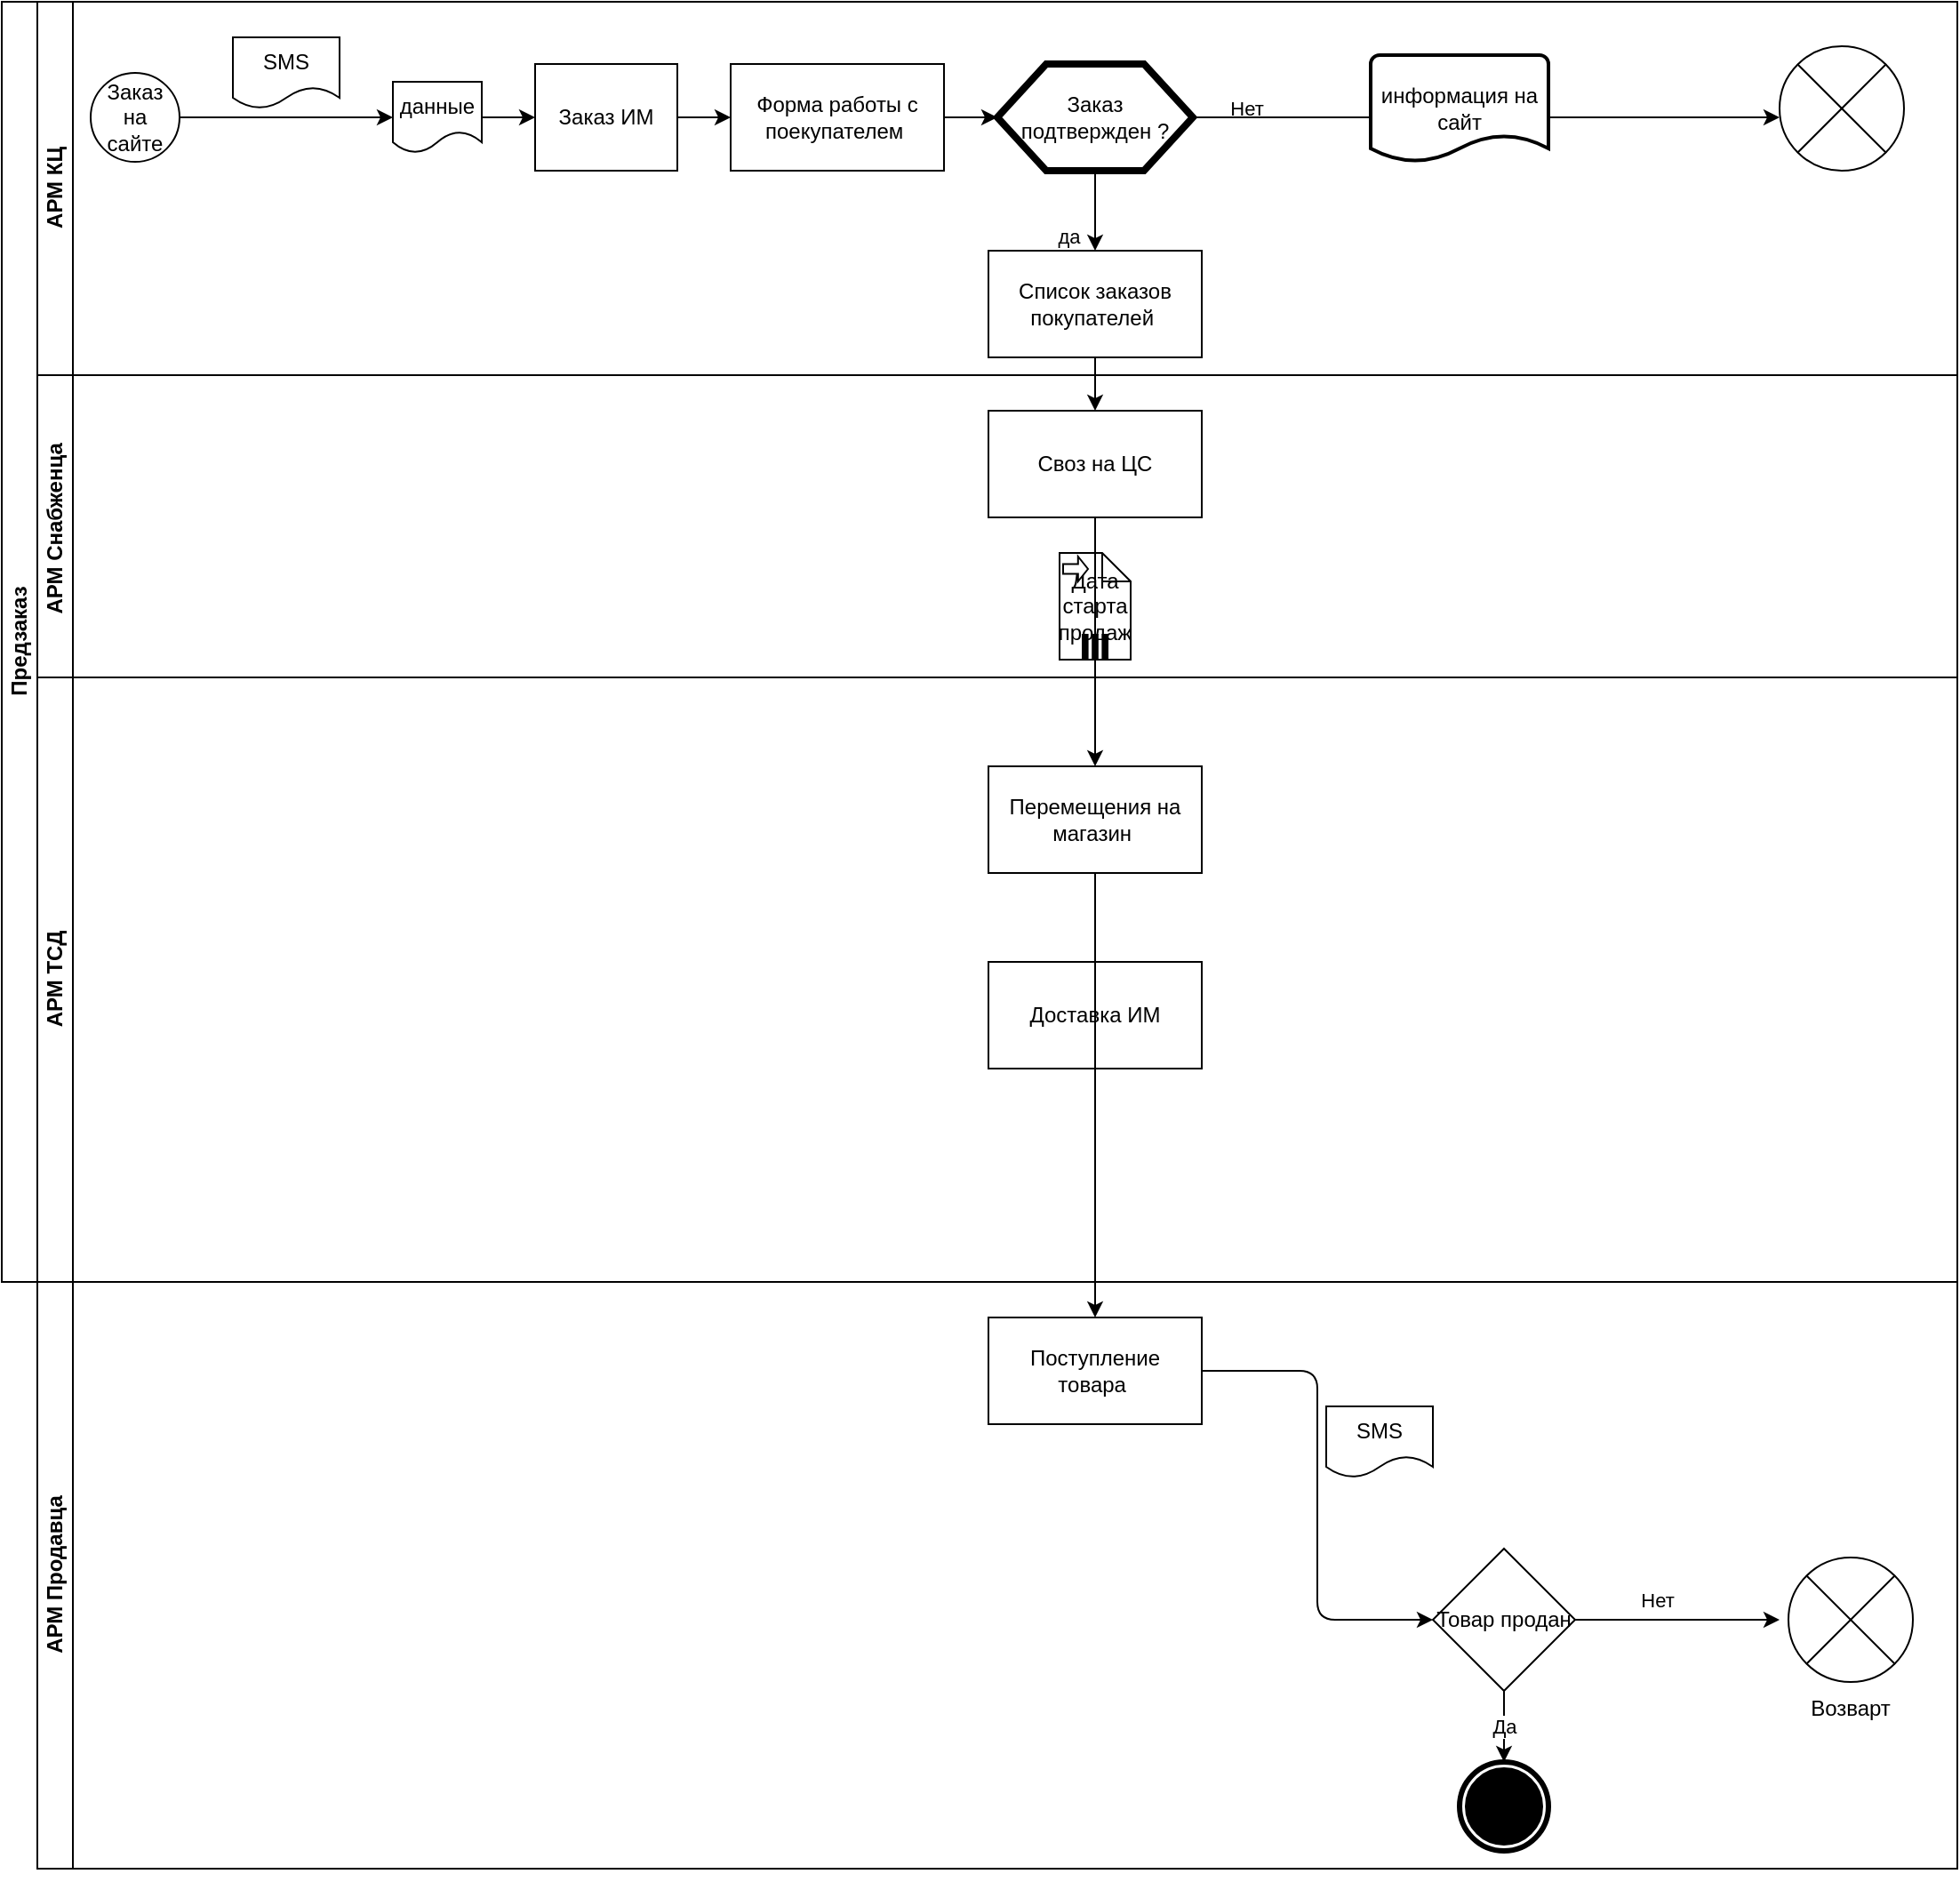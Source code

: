 <mxfile version="13.6.0" type="github"><diagram id="prtHgNgQTEPvFCAcTncT" name="Page-1"><mxGraphModel dx="1221" dy="587" grid="1" gridSize="10" guides="1" tooltips="1" connect="1" arrows="1" fold="1" page="1" pageScale="1" pageWidth="827" pageHeight="1169" math="0" shadow="0"><root><mxCell id="0"/><mxCell id="1" parent="0"/><mxCell id="dNxyNK7c78bLwvsdeMH5-19" value="Предзаказ&lt;br&gt;" style="swimlane;html=1;childLayout=stackLayout;resizeParent=1;resizeParentMax=0;horizontal=0;startSize=20;horizontalStack=0;" parent="1" vertex="1"><mxGeometry x="110" y="200" width="1100" height="720" as="geometry"><mxRectangle x="80" y="120" width="30" height="80" as="alternateBounds"/></mxGeometry></mxCell><mxCell id="dNxyNK7c78bLwvsdeMH5-20" value="АРМ КЦ" style="swimlane;html=1;startSize=20;horizontal=0;" parent="dNxyNK7c78bLwvsdeMH5-19" vertex="1"><mxGeometry x="20" width="1080" height="210" as="geometry"/></mxCell><mxCell id="dNxyNK7c78bLwvsdeMH5-25" value="" style="edgeStyle=orthogonalEdgeStyle;rounded=0;orthogonalLoop=1;jettySize=auto;html=1;" parent="dNxyNK7c78bLwvsdeMH5-20" source="l-QhswC7FGs499EKS-Dz-24" target="dNxyNK7c78bLwvsdeMH5-24" edge="1"><mxGeometry relative="1" as="geometry"/></mxCell><mxCell id="l-QhswC7FGs499EKS-Dz-10" value="да" style="edgeStyle=orthogonalEdgeStyle;rounded=0;orthogonalLoop=1;jettySize=auto;html=1;entryX=0.5;entryY=0;entryDx=0;entryDy=0;" parent="dNxyNK7c78bLwvsdeMH5-20" source="l-QhswC7FGs499EKS-Dz-3" target="l-QhswC7FGs499EKS-Dz-9" edge="1"><mxGeometry x="0.636" y="-15" relative="1" as="geometry"><mxPoint as="offset"/></mxGeometry></mxCell><mxCell id="zD6_iEBNzpCxgIYbJEHy-26" value="SMS" style="shape=document;whiteSpace=wrap;html=1;boundedLbl=1;rounded=0;sketch=0;" vertex="1" parent="dNxyNK7c78bLwvsdeMH5-20"><mxGeometry x="110" y="20" width="60" height="40" as="geometry"/></mxCell><mxCell id="dNxyNK7c78bLwvsdeMH5-24" value="Заказ ИМ" style="rounded=0;whiteSpace=wrap;html=1;fontFamily=Helvetica;fontSize=12;align=center;" parent="dNxyNK7c78bLwvsdeMH5-20" vertex="1"><mxGeometry x="280" y="35" width="80" height="60" as="geometry"/></mxCell><mxCell id="l-QhswC7FGs499EKS-Dz-3" value="Заказ подтвержден ?" style="shape=hexagon;html=1;whiteSpace=wrap;perimeter=hexagonPerimeter;strokeWidth=4;rounded=0;" parent="dNxyNK7c78bLwvsdeMH5-20" vertex="1"><mxGeometry x="540" y="35" width="110" height="60" as="geometry"/></mxCell><mxCell id="dNxyNK7c78bLwvsdeMH5-23" value="Заказ на сайте" style="ellipse;whiteSpace=wrap;html=1;" parent="dNxyNK7c78bLwvsdeMH5-20" vertex="1"><mxGeometry x="30" y="40" width="50" height="50" as="geometry"/></mxCell><mxCell id="l-QhswC7FGs499EKS-Dz-22" value="" style="endArrow=classic;html=1;entryX=0;entryY=0.5;entryDx=0;entryDy=0;" parent="dNxyNK7c78bLwvsdeMH5-20" source="l-QhswC7FGs499EKS-Dz-81" target="l-QhswC7FGs499EKS-Dz-3" edge="1"><mxGeometry width="50" height="50" relative="1" as="geometry"><mxPoint x="120" y="-5" as="sourcePoint"/><mxPoint x="470.711" y="185" as="targetPoint"/></mxGeometry></mxCell><mxCell id="l-QhswC7FGs499EKS-Dz-7" style="edgeStyle=orthogonalEdgeStyle;rounded=0;orthogonalLoop=1;jettySize=auto;html=1;exitX=1;exitY=0.5;exitDx=0;exitDy=0;entryX=0;entryY=0.5;entryDx=0;entryDy=0;" parent="dNxyNK7c78bLwvsdeMH5-20" edge="1"><mxGeometry relative="1" as="geometry"><mxPoint x="590" y="64.811" as="sourcePoint"/><mxPoint x="590" y="65" as="targetPoint"/></mxGeometry></mxCell><mxCell id="l-QhswC7FGs499EKS-Dz-8" value="Нет" style="edgeLabel;html=1;align=center;verticalAlign=middle;resizable=0;points=[];" parent="l-QhswC7FGs499EKS-Dz-7" vertex="1" connectable="0"><mxGeometry x="-0.205" y="1" relative="1" as="geometry"><mxPoint x="89" y="-4.81" as="offset"/></mxGeometry></mxCell><mxCell id="l-QhswC7FGs499EKS-Dz-82" value="" style="endArrow=classic;html=1;" parent="dNxyNK7c78bLwvsdeMH5-20" source="l-QhswC7FGs499EKS-Dz-3" edge="1"><mxGeometry width="50" height="50" relative="1" as="geometry"><mxPoint x="420" y="130" as="sourcePoint"/><mxPoint x="980" y="65" as="targetPoint"/></mxGeometry></mxCell><mxCell id="zD6_iEBNzpCxgIYbJEHy-1" value="" style="verticalLabelPosition=bottom;verticalAlign=top;html=1;shape=mxgraph.flowchart.or;" vertex="1" parent="dNxyNK7c78bLwvsdeMH5-20"><mxGeometry x="980" y="25" width="70" height="70" as="geometry"/></mxCell><mxCell id="l-QhswC7FGs499EKS-Dz-87" value="" style="endArrow=classic;html=1;entryX=0;entryY=0.5;entryDx=0;entryDy=0;" parent="dNxyNK7c78bLwvsdeMH5-20" source="dNxyNK7c78bLwvsdeMH5-24" target="l-QhswC7FGs499EKS-Dz-81" edge="1"><mxGeometry width="50" height="50" relative="1" as="geometry"><mxPoint x="360" y="255" as="sourcePoint"/><mxPoint x="560" y="255" as="targetPoint"/></mxGeometry></mxCell><mxCell id="zD6_iEBNzpCxgIYbJEHy-22" value="информация на сайт" style="strokeWidth=2;html=1;shape=mxgraph.flowchart.document2;whiteSpace=wrap;size=0.25;" vertex="1" parent="dNxyNK7c78bLwvsdeMH5-20"><mxGeometry x="750" y="30" width="100" height="60" as="geometry"/></mxCell><mxCell id="l-QhswC7FGs499EKS-Dz-81" value="Форма работы с поекупателем&amp;nbsp;" style="rounded=0;whiteSpace=wrap;html=1;sketch=0;" parent="dNxyNK7c78bLwvsdeMH5-20" vertex="1"><mxGeometry x="390" y="35" width="120" height="60" as="geometry"/></mxCell><mxCell id="l-QhswC7FGs499EKS-Dz-24" value="данные" style="shape=document;whiteSpace=wrap;html=1;boundedLbl=1;rounded=0;sketch=0;" parent="dNxyNK7c78bLwvsdeMH5-20" vertex="1"><mxGeometry x="200" y="45" width="50" height="40" as="geometry"/></mxCell><mxCell id="l-QhswC7FGs499EKS-Dz-9" value="Список заказов покупателей&amp;nbsp;" style="rounded=0;whiteSpace=wrap;html=1;" parent="dNxyNK7c78bLwvsdeMH5-20" vertex="1"><mxGeometry x="535" y="140" width="120" height="60" as="geometry"/></mxCell><mxCell id="zD6_iEBNzpCxgIYbJEHy-25" value="" style="edgeStyle=orthogonalEdgeStyle;rounded=0;orthogonalLoop=1;jettySize=auto;html=1;" edge="1" parent="dNxyNK7c78bLwvsdeMH5-20" source="dNxyNK7c78bLwvsdeMH5-23" target="l-QhswC7FGs499EKS-Dz-24"><mxGeometry relative="1" as="geometry"><mxPoint x="210" y="265.0" as="sourcePoint"/><mxPoint x="410" y="265.0" as="targetPoint"/></mxGeometry></mxCell><mxCell id="dNxyNK7c78bLwvsdeMH5-21" value="АРМ Снабженца&amp;nbsp;" style="swimlane;html=1;startSize=20;horizontal=0;" parent="dNxyNK7c78bLwvsdeMH5-19" vertex="1"><mxGeometry x="20" y="210" width="1080" height="170" as="geometry"/></mxCell><mxCell id="l-QhswC7FGs499EKS-Dz-12" value="Своз на ЦС" style="whiteSpace=wrap;html=1;rounded=0;" parent="dNxyNK7c78bLwvsdeMH5-21" vertex="1"><mxGeometry x="535" y="20" width="120" height="60" as="geometry"/></mxCell><mxCell id="l-QhswC7FGs499EKS-Dz-88" value="Дата старта продаж" style="shape=note;whiteSpace=wrap;size=16;html=1;dropTarget=0;rounded=0;sketch=0;" parent="dNxyNK7c78bLwvsdeMH5-21" vertex="1"><mxGeometry x="575" y="100" width="40" height="60" as="geometry"/></mxCell><mxCell id="l-QhswC7FGs499EKS-Dz-89" value="" style="html=1;shape=singleArrow;arrowWidth=0.4;arrowSize=0.4;outlineConnect=0;" parent="l-QhswC7FGs499EKS-Dz-88" vertex="1"><mxGeometry width="14" height="14" relative="1" as="geometry"><mxPoint x="2" y="2" as="offset"/></mxGeometry></mxCell><mxCell id="l-QhswC7FGs499EKS-Dz-90" value="" style="html=1;whiteSpace=wrap;shape=parallelMarker;outlineConnect=0;" parent="l-QhswC7FGs499EKS-Dz-88" vertex="1"><mxGeometry x="0.5" y="1" width="14" height="14" relative="1" as="geometry"><mxPoint x="-7" y="-14" as="offset"/></mxGeometry></mxCell><mxCell id="l-QhswC7FGs499EKS-Dz-13" value="" style="edgeStyle=orthogonalEdgeStyle;rounded=0;orthogonalLoop=1;jettySize=auto;html=1;" parent="dNxyNK7c78bLwvsdeMH5-19" source="l-QhswC7FGs499EKS-Dz-9" target="l-QhswC7FGs499EKS-Dz-12" edge="1"><mxGeometry relative="1" as="geometry"/></mxCell><mxCell id="l-QhswC7FGs499EKS-Dz-15" value="" style="edgeStyle=orthogonalEdgeStyle;rounded=0;orthogonalLoop=1;jettySize=auto;html=1;" parent="dNxyNK7c78bLwvsdeMH5-19" source="l-QhswC7FGs499EKS-Dz-12" target="l-QhswC7FGs499EKS-Dz-14" edge="1"><mxGeometry relative="1" as="geometry"/></mxCell><mxCell id="dNxyNK7c78bLwvsdeMH5-22" value="АРМ ТСД" style="swimlane;html=1;startSize=20;horizontal=0;" parent="dNxyNK7c78bLwvsdeMH5-19" vertex="1"><mxGeometry x="20" y="380" width="1080" height="340" as="geometry"><mxRectangle x="20" y="310" width="720" height="20" as="alternateBounds"/></mxGeometry></mxCell><mxCell id="l-QhswC7FGs499EKS-Dz-14" value="Перемещения на магазин&amp;nbsp;" style="whiteSpace=wrap;html=1;rounded=0;" parent="dNxyNK7c78bLwvsdeMH5-22" vertex="1"><mxGeometry x="535" y="50" width="120" height="60" as="geometry"/></mxCell><mxCell id="l-QhswC7FGs499EKS-Dz-93" value="Доставка ИМ" style="rounded=0;whiteSpace=wrap;html=1;sketch=0;" parent="dNxyNK7c78bLwvsdeMH5-22" vertex="1"><mxGeometry x="535" y="160" width="120" height="60" as="geometry"/></mxCell><mxCell id="l-QhswC7FGs499EKS-Dz-31" value="АРМ Продавца" style="swimlane;html=1;startSize=20;horizontal=0;" parent="1" vertex="1"><mxGeometry x="130" y="920" width="1080" height="330" as="geometry"><mxRectangle y="310" width="30" height="170" as="alternateBounds"/></mxGeometry></mxCell><mxCell id="l-QhswC7FGs499EKS-Dz-41" style="edgeStyle=orthogonalEdgeStyle;curved=0;rounded=1;sketch=0;orthogonalLoop=1;jettySize=auto;html=1;" parent="l-QhswC7FGs499EKS-Dz-31" source="l-QhswC7FGs499EKS-Dz-35" edge="1"><mxGeometry relative="1" as="geometry"><mxPoint x="980" y="190" as="targetPoint"/></mxGeometry></mxCell><mxCell id="l-QhswC7FGs499EKS-Dz-50" value="Да" style="edgeStyle=orthogonalEdgeStyle;curved=0;rounded=1;sketch=0;orthogonalLoop=1;jettySize=auto;html=1;" parent="l-QhswC7FGs499EKS-Dz-31" source="l-QhswC7FGs499EKS-Dz-35" target="l-QhswC7FGs499EKS-Dz-49" edge="1"><mxGeometry relative="1" as="geometry"/></mxCell><mxCell id="l-QhswC7FGs499EKS-Dz-43" value="Нет" style="edgeLabel;html=1;align=center;verticalAlign=middle;resizable=0;points=[];" parent="l-QhswC7FGs499EKS-Dz-31" vertex="1" connectable="0"><mxGeometry x="900.001" y="-9.997" as="geometry"><mxPoint x="11" y="189" as="offset"/></mxGeometry></mxCell><mxCell id="l-QhswC7FGs499EKS-Dz-33" value="Поступление товара&amp;nbsp;" style="whiteSpace=wrap;html=1;rounded=0;" parent="l-QhswC7FGs499EKS-Dz-31" vertex="1"><mxGeometry x="535" y="20" width="120" height="60" as="geometry"/></mxCell><mxCell id="l-QhswC7FGs499EKS-Dz-35" value="Товар продан" style="rhombus;whiteSpace=wrap;html=1;rounded=0;" parent="l-QhswC7FGs499EKS-Dz-31" vertex="1"><mxGeometry x="785" y="150" width="80" height="80" as="geometry"/></mxCell><mxCell id="l-QhswC7FGs499EKS-Dz-80" value="" style="edgeStyle=orthogonalEdgeStyle;curved=0;rounded=1;sketch=0;orthogonalLoop=1;jettySize=auto;html=1;entryX=0;entryY=0.5;entryDx=0;entryDy=0;" parent="l-QhswC7FGs499EKS-Dz-31" source="l-QhswC7FGs499EKS-Dz-33" target="l-QhswC7FGs499EKS-Dz-35" edge="1"><mxGeometry relative="1" as="geometry"><mxPoint x="490" y="890.0" as="sourcePoint"/><mxPoint x="595" y="170" as="targetPoint"/></mxGeometry></mxCell><mxCell id="zD6_iEBNzpCxgIYbJEHy-21" value="" style="verticalLabelPosition=bottom;verticalAlign=top;html=1;shape=mxgraph.flowchart.or;" vertex="1" parent="l-QhswC7FGs499EKS-Dz-31"><mxGeometry x="985" y="155" width="70" height="70" as="geometry"/></mxCell><mxCell id="l-QhswC7FGs499EKS-Dz-42" value="Возварт" style="text;html=1;strokeColor=none;fillColor=none;align=center;verticalAlign=middle;whiteSpace=wrap;rounded=0;sketch=0;" parent="l-QhswC7FGs499EKS-Dz-31" vertex="1"><mxGeometry x="1000" y="230" width="40" height="20" as="geometry"/></mxCell><mxCell id="l-QhswC7FGs499EKS-Dz-49" value="&lt;font color=&quot;#000000&quot;&gt;&lt;br&gt;&lt;/font&gt;" style="shape=mxgraph.bpmn.shape;html=1;verticalLabelPosition=bottom;verticalAlign=top;align=center;perimeter=ellipsePerimeter;outlineConnect=0;outline=end;symbol=terminate;rounded=0;sketch=0;" parent="l-QhswC7FGs499EKS-Dz-31" vertex="1"><mxGeometry x="800" y="270" width="50" height="50" as="geometry"/></mxCell><mxCell id="l-QhswC7FGs499EKS-Dz-86" style="edgeStyle=orthogonalEdgeStyle;curved=0;rounded=1;sketch=0;orthogonalLoop=1;jettySize=auto;html=1;exitX=0.5;exitY=1;exitDx=0;exitDy=0;" parent="l-QhswC7FGs499EKS-Dz-31" source="l-QhswC7FGs499EKS-Dz-33" target="l-QhswC7FGs499EKS-Dz-33" edge="1"><mxGeometry relative="1" as="geometry"/></mxCell><mxCell id="zD6_iEBNzpCxgIYbJEHy-28" value="SMS" style="shape=document;whiteSpace=wrap;html=1;boundedLbl=1;rounded=0;sketch=0;" vertex="1" parent="l-QhswC7FGs499EKS-Dz-31"><mxGeometry x="725" y="70" width="60" height="40" as="geometry"/></mxCell><mxCell id="l-QhswC7FGs499EKS-Dz-34" value="" style="edgeStyle=orthogonalEdgeStyle;curved=0;rounded=1;sketch=0;orthogonalLoop=1;jettySize=auto;html=1;" parent="1" source="l-QhswC7FGs499EKS-Dz-14" target="l-QhswC7FGs499EKS-Dz-33" edge="1"><mxGeometry relative="1" as="geometry"/></mxCell></root></mxGraphModel></diagram></mxfile>